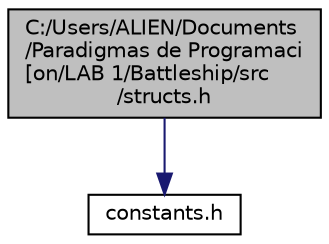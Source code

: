digraph "C:/Users/ALIEN/Documents/Paradigmas de Programaci[on/LAB 1/Battleship/src/structs.h"
{
  edge [fontname="Helvetica",fontsize="10",labelfontname="Helvetica",labelfontsize="10"];
  node [fontname="Helvetica",fontsize="10",shape=record];
  Node0 [label="C:/Users/ALIEN/Documents\l/Paradigmas de Programaci\l[on/LAB 1/Battleship/src\l/structs.h",height=0.2,width=0.4,color="black", fillcolor="grey75", style="filled", fontcolor="black"];
  Node0 -> Node1 [color="midnightblue",fontsize="10",style="solid",fontname="Helvetica"];
  Node1 [label="constants.h",height=0.2,width=0.4,color="black", fillcolor="white", style="filled",URL="$constants_8h.html"];
}
